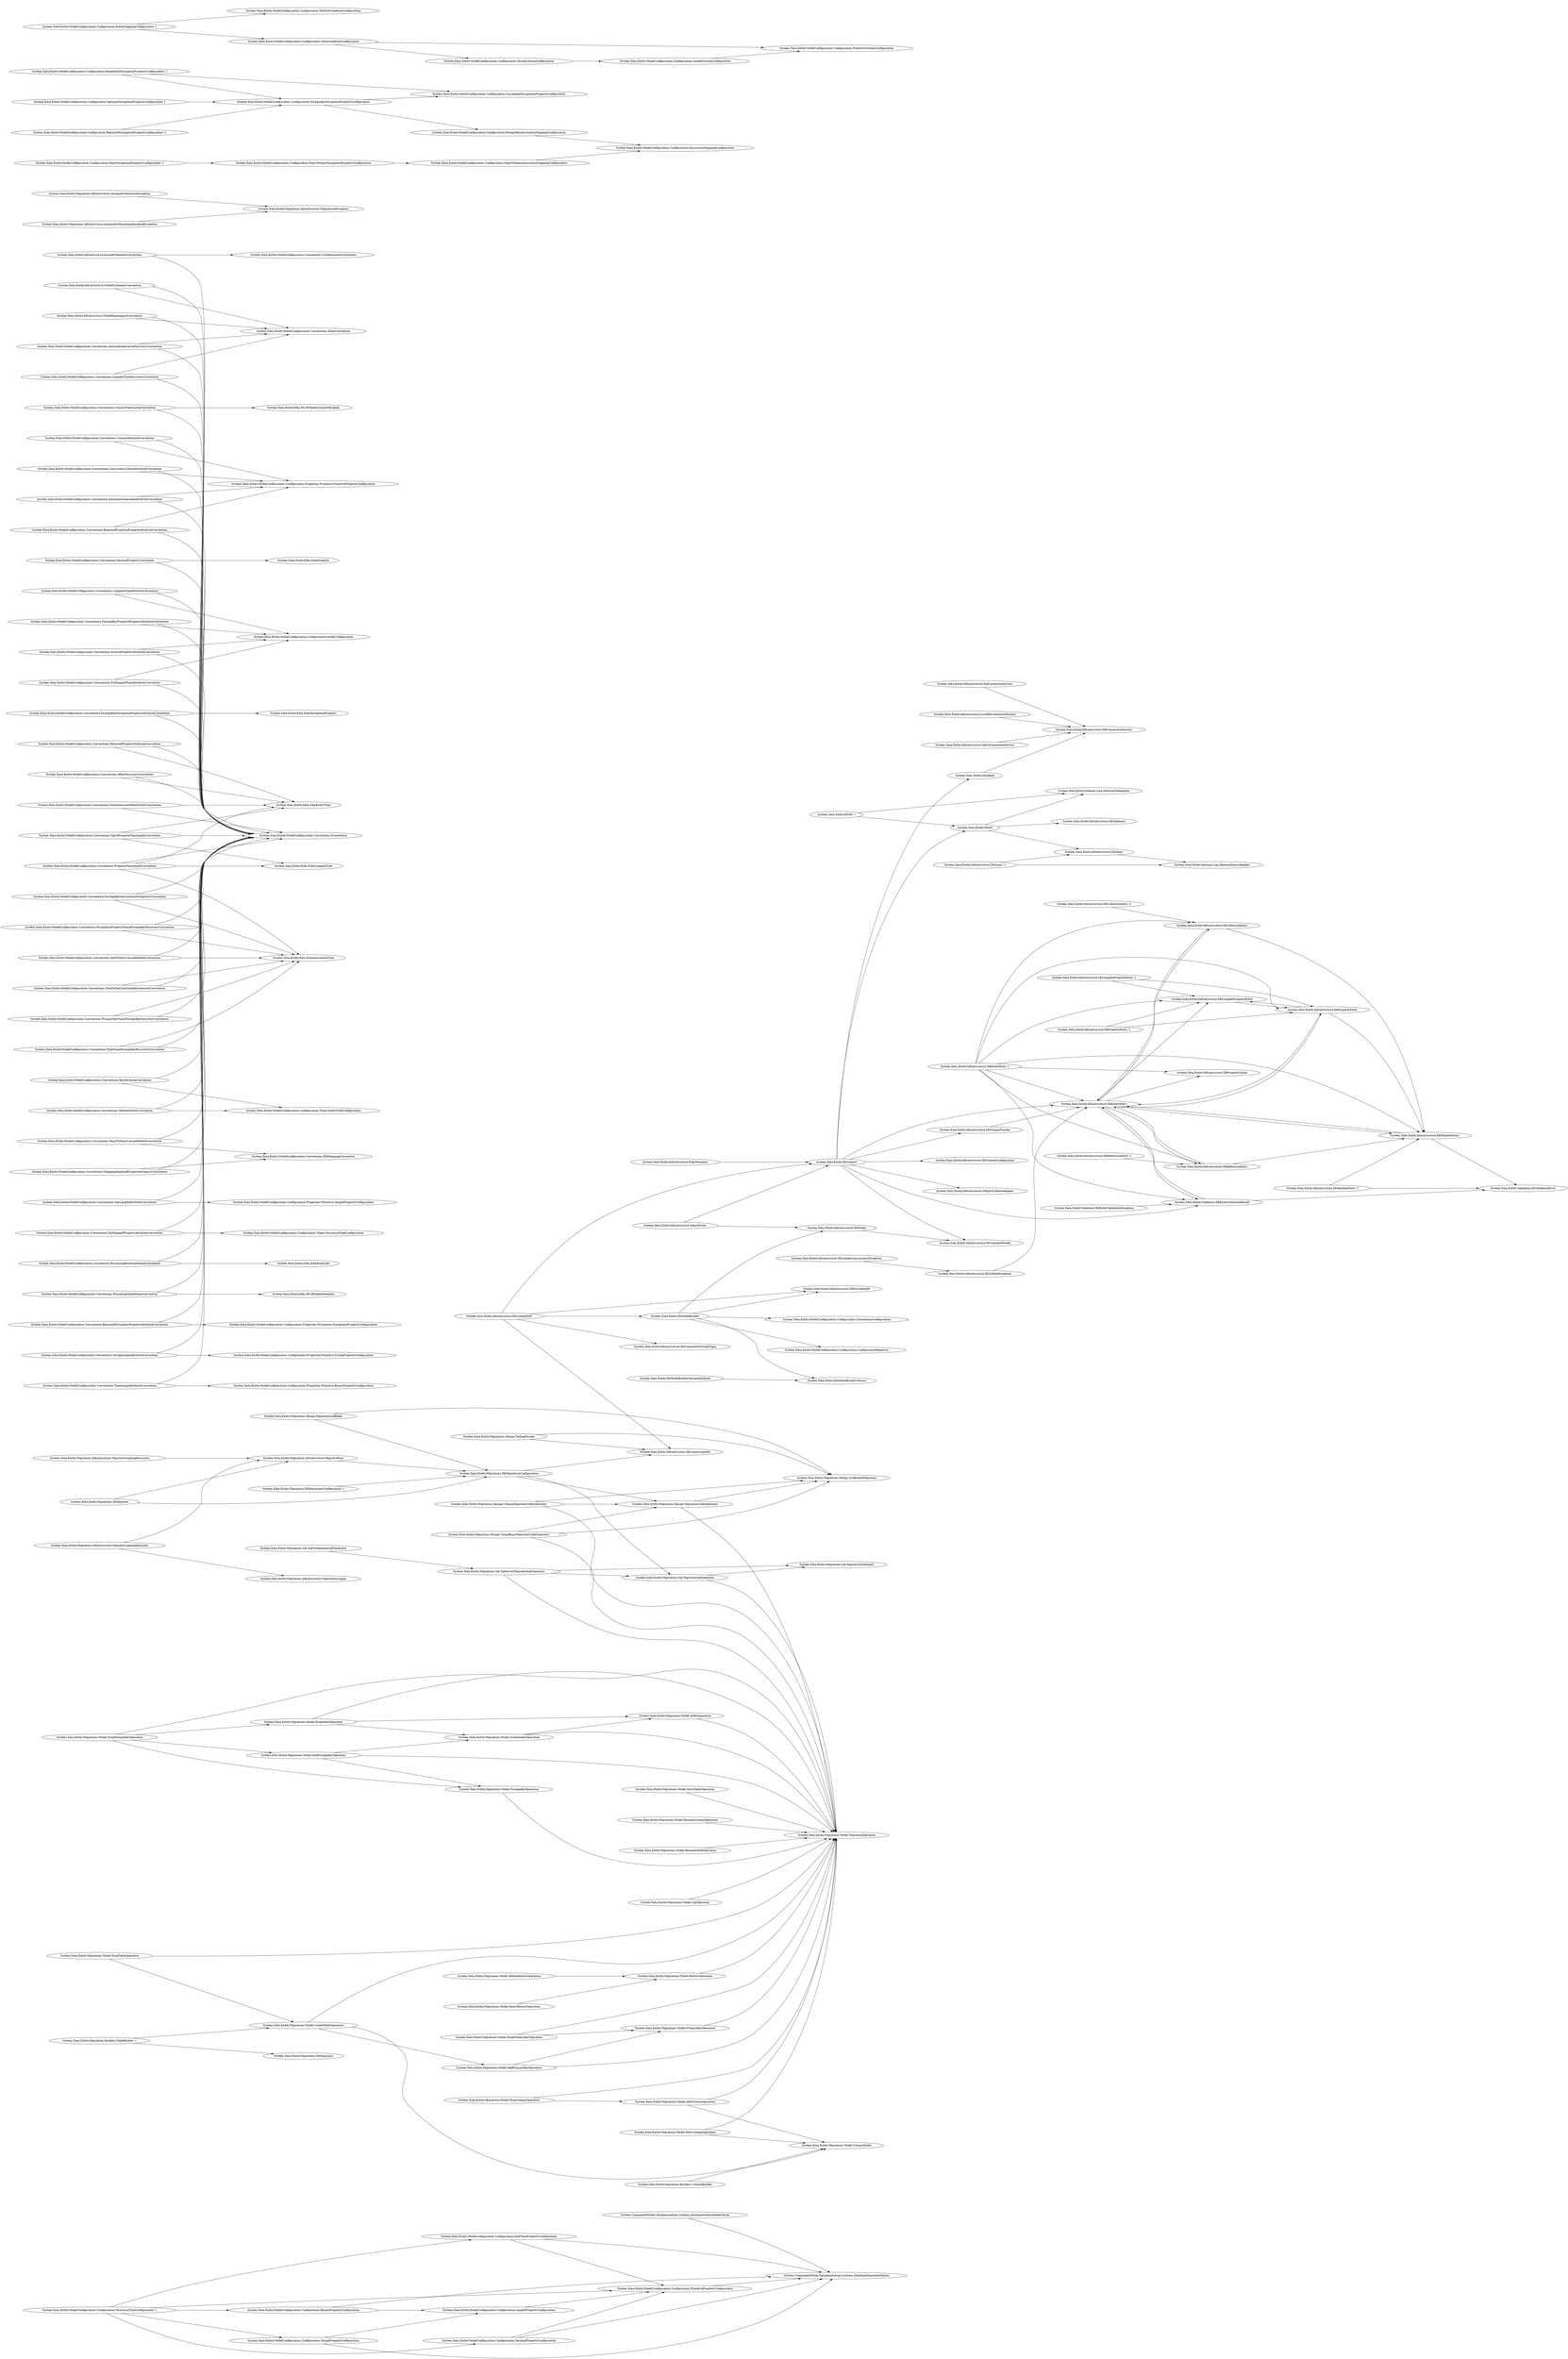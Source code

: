 digraph G {
    page="40,60"; 
    ratio=auto;
    rankdir=LR;
    fontsize=10;
   "System.ComponentModel.DataAnnotations.Schema.DatabaseGeneratedAttribute" -> { rank=none; "System.ComponentModel.DataAnnotations.Schema.DatabaseGeneratedOption" }
   "System.Data.Entity.Database" -> { rank=none; "System.Data.Entity.Infrastructure.IDbConnectionFactory" }
   "System.Data.Entity.DbContext" -> { rank=none; "System.Data.Entity.Database"; "System.Data.Entity.DbSet"; "System.Data.Entity.Infrastructure.DbChangeTracker"; "System.Data.Entity.Infrastructure.DbCompiledModel"; "System.Data.Entity.Infrastructure.DbContextConfiguration"; "System.Data.Entity.Infrastructure.DbEntityEntry"; "System.Data.Entity.Infrastructure.IObjectContextAdapter"; "System.Data.Entity.Validation.DbEntityValidationResult" }
   "System.Data.Entity.DbModelBuilder" -> { rank=none; "System.Data.Entity.DbModelBuilderVersion"; "System.Data.Entity.Infrastructure.DbModel"; "System.Data.Entity.Infrastructure.DbProviderInfo"; "System.Data.Entity.ModelConfiguration.Configuration.ConfigurationRegistrar"; "System.Data.Entity.ModelConfiguration.Configuration.ConventionsConfiguration" }
   "System.Data.Entity.DbModelBuilderVersionAttribute" -> { rank=none; "System.Data.Entity.DbModelBuilderVersion" }
   "System.Data.Entity.DbSet" -> { rank=none; "System.Data.Entity.Infrastructure.DbQuery"; "System.Data.Entity.Infrastructure.DbSqlQuery"; "System.Data.Entity.Internal.Linq.IInternalSetAdapter" }
   "System.Data.Entity.DbSet`1" -> { rank=none; "System.Data.Entity.DbSet"; "System.Data.Entity.Internal.Linq.IInternalSetAdapter" }
   "System.Data.Entity.Infrastructure.DbChangeTracker" -> { rank=none; "System.Data.Entity.Infrastructure.DbEntityEntry" }
   "System.Data.Entity.Infrastructure.DbCollectionEntry" -> { rank=none; "System.Data.Entity.Infrastructure.DbEntityEntry"; "System.Data.Entity.Infrastructure.DbMemberEntry" }
   "System.Data.Entity.Infrastructure.DbCollectionEntry`2" -> { rank=none; "System.Data.Entity.Infrastructure.DbCollectionEntry" }
   "System.Data.Entity.Infrastructure.DbComplexPropertyEntry" -> { rank=none; "System.Data.Entity.Infrastructure.DbPropertyEntry" }
   "System.Data.Entity.Infrastructure.DbComplexPropertyEntry`2" -> { rank=none; "System.Data.Entity.Infrastructure.DbComplexPropertyEntry"; "System.Data.Entity.Infrastructure.DbPropertyEntry" }
   "System.Data.Entity.Infrastructure.DbContextInfo" -> { rank=none; "System.Data.Entity.DbContext"; "System.Data.Entity.DbModelBuilder"; "System.Data.Entity.Infrastructure.DbConnectionInfo"; "System.Data.Entity.Infrastructure.DbConnectionStringOrigin"; "System.Data.Entity.Infrastructure.DbProviderInfo" }
   "System.Data.Entity.Infrastructure.DbEntityEntry" -> { rank=none; "System.Data.Entity.Infrastructure.DbCollectionEntry"; "System.Data.Entity.Infrastructure.DbComplexPropertyEntry"; "System.Data.Entity.Infrastructure.DbMemberEntry"; "System.Data.Entity.Infrastructure.DbPropertyEntry"; "System.Data.Entity.Infrastructure.DbPropertyValues"; "System.Data.Entity.Infrastructure.DbReferenceEntry"; "System.Data.Entity.Validation.DbEntityValidationResult" }
   "System.Data.Entity.Infrastructure.DbEntityEntry`1" -> { rank=none; "System.Data.Entity.Infrastructure.DbCollectionEntry"; "System.Data.Entity.Infrastructure.DbComplexPropertyEntry"; "System.Data.Entity.Infrastructure.DbEntityEntry"; "System.Data.Entity.Infrastructure.DbMemberEntry"; "System.Data.Entity.Infrastructure.DbPropertyEntry"; "System.Data.Entity.Infrastructure.DbPropertyValues"; "System.Data.Entity.Infrastructure.DbReferenceEntry"; "System.Data.Entity.Validation.DbEntityValidationResult" }
   "System.Data.Entity.Infrastructure.DbMemberEntry" -> { rank=none; "System.Data.Entity.Infrastructure.DbEntityEntry"; "System.Data.Entity.Validation.DbValidationError" }
   "System.Data.Entity.Infrastructure.DbMemberEntry`2" -> { rank=none; "System.Data.Entity.Infrastructure.DbMemberEntry"; "System.Data.Entity.Validation.DbValidationError" }
   "System.Data.Entity.Infrastructure.DbModel" -> { rank=none; "System.Data.Entity.Infrastructure.DbCompiledModel" }
   "System.Data.Entity.Infrastructure.DbPropertyEntry" -> { rank=none; "System.Data.Entity.Infrastructure.DbComplexPropertyEntry"; "System.Data.Entity.Infrastructure.DbEntityEntry"; "System.Data.Entity.Infrastructure.DbMemberEntry" }
   "System.Data.Entity.Infrastructure.DbPropertyEntry`2" -> { rank=none; "System.Data.Entity.Infrastructure.DbComplexPropertyEntry"; "System.Data.Entity.Infrastructure.DbPropertyEntry" }
   "System.Data.Entity.Infrastructure.DbQuery" -> { rank=none; "System.Data.Entity.Internal.Linq.IInternalQueryAdapter" }
   "System.Data.Entity.Infrastructure.DbQuery`1" -> { rank=none; "System.Data.Entity.Infrastructure.DbQuery"; "System.Data.Entity.Internal.Linq.IInternalQueryAdapter" }
   "System.Data.Entity.Infrastructure.DbReferenceEntry" -> { rank=none; "System.Data.Entity.Infrastructure.DbEntityEntry"; "System.Data.Entity.Infrastructure.DbMemberEntry" }
   "System.Data.Entity.Infrastructure.DbReferenceEntry`2" -> { rank=none; "System.Data.Entity.Infrastructure.DbReferenceEntry" }
   "System.Data.Entity.Infrastructure.DbUpdateConcurrencyException" -> { rank=none; "System.Data.Entity.Infrastructure.DbUpdateException" }
   "System.Data.Entity.Infrastructure.DbUpdateException" -> { rank=none; "System.Data.Entity.Infrastructure.DbEntityEntry" }
   "System.Data.Entity.Infrastructure.EdmMetadata" -> { rank=none; "System.Data.Entity.DbContext" }
   "System.Data.Entity.Infrastructure.EdmxWriter" -> { rank=none; "System.Data.Entity.DbContext"; "System.Data.Entity.Infrastructure.DbModel" }
   "System.Data.Entity.Infrastructure.IncludeMetadataConvention" -> { rank=none; "System.Data.Entity.ModelConfiguration.Conventions.IConfigurationConvention"; "System.Data.Entity.ModelConfiguration.Conventions.IConvention" }
   "System.Data.Entity.Infrastructure.LocalDbConnectionFactory" -> { rank=none; "System.Data.Entity.Infrastructure.IDbConnectionFactory" }
   "System.Data.Entity.Infrastructure.ModelContainerConvention" -> { rank=none; "System.Data.Entity.ModelConfiguration.Conventions.IConvention"; "System.Data.Entity.ModelConfiguration.Conventions.IEdmConvention" }
   "System.Data.Entity.Infrastructure.ModelNamespaceConvention" -> { rank=none; "System.Data.Entity.ModelConfiguration.Conventions.IConvention"; "System.Data.Entity.ModelConfiguration.Conventions.IEdmConvention" }
   "System.Data.Entity.Infrastructure.SqlCeConnectionFactory" -> { rank=none; "System.Data.Entity.Infrastructure.IDbConnectionFactory" }
   "System.Data.Entity.Infrastructure.SqlConnectionFactory" -> { rank=none; "System.Data.Entity.Infrastructure.IDbConnectionFactory" }
   "System.Data.Entity.Migrations.Builders.ColumnBuilder" -> { rank=none; "System.Data.Entity.Migrations.Model.ColumnModel" }
   "System.Data.Entity.Migrations.Builders.TableBuilder`1" -> { rank=none; "System.Data.Entity.Migrations.DbMigration"; "System.Data.Entity.Migrations.Model.CreateTableOperation" }
   "System.Data.Entity.Migrations.DbMigrationsConfiguration" -> { rank=none; "System.Data.Entity.Infrastructure.DbConnectionInfo"; "System.Data.Entity.Migrations.Design.MigrationCodeGenerator"; "System.Data.Entity.Migrations.Sql.MigrationSqlGenerator" }
   "System.Data.Entity.Migrations.DbMigrationsConfiguration`1" -> { rank=none; "System.Data.Entity.Migrations.DbMigrationsConfiguration" }
   "System.Data.Entity.Migrations.DbMigrator" -> { rank=none; "System.Data.Entity.Migrations.DbMigrationsConfiguration"; "System.Data.Entity.Migrations.Infrastructure.MigratorBase" }
   "System.Data.Entity.Migrations.Design.CSharpMigrationCodeGenerator" -> { rank=none; "System.Data.Entity.Migrations.Design.MigrationCodeGenerator"; "System.Data.Entity.Migrations.Design.ScaffoldedMigration"; "System.Data.Entity.Migrations.Model.MigrationOperation" }
   "System.Data.Entity.Migrations.Design.MigrationCodeGenerator" -> { rank=none; "System.Data.Entity.Migrations.Design.ScaffoldedMigration"; "System.Data.Entity.Migrations.Model.MigrationOperation" }
   "System.Data.Entity.Migrations.Design.MigrationScaffolder" -> { rank=none; "System.Data.Entity.Migrations.DbMigrationsConfiguration"; "System.Data.Entity.Migrations.Design.ScaffoldedMigration" }
   "System.Data.Entity.Migrations.Design.ToolingFacade" -> { rank=none; "System.Data.Entity.Infrastructure.DbConnectionInfo"; "System.Data.Entity.Migrations.Design.ScaffoldedMigration" }
   "System.Data.Entity.Migrations.Design.VisualBasicMigrationCodeGenerator" -> { rank=none; "System.Data.Entity.Migrations.Design.MigrationCodeGenerator"; "System.Data.Entity.Migrations.Design.ScaffoldedMigration"; "System.Data.Entity.Migrations.Model.MigrationOperation" }
   "System.Data.Entity.Migrations.Infrastructure.AutomaticDataLossException" -> { rank=none; "System.Data.Entity.Migrations.Infrastructure.MigrationsException" }
   "System.Data.Entity.Migrations.Infrastructure.AutomaticMigrationsDisabledException" -> { rank=none; "System.Data.Entity.Migrations.Infrastructure.MigrationsException" }
   "System.Data.Entity.Migrations.Infrastructure.MigratorBase" -> { rank=none; "System.Data.Entity.Migrations.DbMigrationsConfiguration" }
   "System.Data.Entity.Migrations.Infrastructure.MigratorLoggingDecorator" -> { rank=none; "System.Data.Entity.Migrations.Infrastructure.MigrationsLogger"; "System.Data.Entity.Migrations.Infrastructure.MigratorBase" }
   "System.Data.Entity.Migrations.Infrastructure.MigratorScriptingDecorator" -> { rank=none; "System.Data.Entity.Migrations.Infrastructure.MigratorBase" }
   "System.Data.Entity.Migrations.Model.AddColumnOperation" -> { rank=none; "System.Data.Entity.Migrations.Model.ColumnModel"; "System.Data.Entity.Migrations.Model.MigrationOperation" }
   "System.Data.Entity.Migrations.Model.AddForeignKeyOperation" -> { rank=none; "System.Data.Entity.Migrations.Model.CreateIndexOperation"; "System.Data.Entity.Migrations.Model.ForeignKeyOperation"; "System.Data.Entity.Migrations.Model.MigrationOperation" }
   "System.Data.Entity.Migrations.Model.AddPrimaryKeyOperation" -> { rank=none; "System.Data.Entity.Migrations.Model.MigrationOperation"; "System.Data.Entity.Migrations.Model.PrimaryKeyOperation" }
   "System.Data.Entity.Migrations.Model.AlterColumnOperation" -> { rank=none; "System.Data.Entity.Migrations.Model.ColumnModel"; "System.Data.Entity.Migrations.Model.MigrationOperation" }
   "System.Data.Entity.Migrations.Model.CreateIndexOperation" -> { rank=none; "System.Data.Entity.Migrations.Model.IndexOperation"; "System.Data.Entity.Migrations.Model.MigrationOperation" }
   "System.Data.Entity.Migrations.Model.CreateTableOperation" -> { rank=none; "System.Data.Entity.Migrations.Model.AddPrimaryKeyOperation"; "System.Data.Entity.Migrations.Model.ColumnModel"; "System.Data.Entity.Migrations.Model.MigrationOperation" }
   "System.Data.Entity.Migrations.Model.DeleteHistoryOperation" -> { rank=none; "System.Data.Entity.Migrations.Model.HistoryOperation" }
   "System.Data.Entity.Migrations.Model.DropColumnOperation" -> { rank=none; "System.Data.Entity.Migrations.Model.AddColumnOperation"; "System.Data.Entity.Migrations.Model.MigrationOperation" }
   "System.Data.Entity.Migrations.Model.DropForeignKeyOperation" -> { rank=none; "System.Data.Entity.Migrations.Model.AddForeignKeyOperation"; "System.Data.Entity.Migrations.Model.DropIndexOperation"; "System.Data.Entity.Migrations.Model.ForeignKeyOperation"; "System.Data.Entity.Migrations.Model.MigrationOperation" }
   "System.Data.Entity.Migrations.Model.DropIndexOperation" -> { rank=none; "System.Data.Entity.Migrations.Model.CreateIndexOperation"; "System.Data.Entity.Migrations.Model.IndexOperation"; "System.Data.Entity.Migrations.Model.MigrationOperation" }
   "System.Data.Entity.Migrations.Model.DropPrimaryKeyOperation" -> { rank=none; "System.Data.Entity.Migrations.Model.MigrationOperation"; "System.Data.Entity.Migrations.Model.PrimaryKeyOperation" }
   "System.Data.Entity.Migrations.Model.DropTableOperation" -> { rank=none; "System.Data.Entity.Migrations.Model.CreateTableOperation"; "System.Data.Entity.Migrations.Model.MigrationOperation" }
   "System.Data.Entity.Migrations.Model.ForeignKeyOperation" -> { rank=none; "System.Data.Entity.Migrations.Model.MigrationOperation" }
   "System.Data.Entity.Migrations.Model.HistoryOperation" -> { rank=none; "System.Data.Entity.Migrations.Model.MigrationOperation" }
   "System.Data.Entity.Migrations.Model.IndexOperation" -> { rank=none; "System.Data.Entity.Migrations.Model.MigrationOperation" }
   "System.Data.Entity.Migrations.Model.InsertHistoryOperation" -> { rank=none; "System.Data.Entity.Migrations.Model.HistoryOperation" }
   "System.Data.Entity.Migrations.Model.MoveTableOperation" -> { rank=none; "System.Data.Entity.Migrations.Model.MigrationOperation" }
   "System.Data.Entity.Migrations.Model.PrimaryKeyOperation" -> { rank=none; "System.Data.Entity.Migrations.Model.MigrationOperation" }
   "System.Data.Entity.Migrations.Model.RenameColumnOperation" -> { rank=none; "System.Data.Entity.Migrations.Model.MigrationOperation" }
   "System.Data.Entity.Migrations.Model.RenameTableOperation" -> { rank=none; "System.Data.Entity.Migrations.Model.MigrationOperation" }
   "System.Data.Entity.Migrations.Model.SqlOperation" -> { rank=none; "System.Data.Entity.Migrations.Model.MigrationOperation" }
   "System.Data.Entity.Migrations.Sql.MigrationSqlGenerator" -> { rank=none; "System.Data.Entity.Migrations.Model.MigrationOperation"; "System.Data.Entity.Migrations.Sql.MigrationStatement" }
   "System.Data.Entity.Migrations.Sql.SqlCeMigrationSqlGenerator" -> { rank=none; "System.Data.Entity.Migrations.Sql.SqlServerMigrationSqlGenerator" }
   "System.Data.Entity.Migrations.Sql.SqlServerMigrationSqlGenerator" -> { rank=none; "System.Data.Entity.Migrations.Model.MigrationOperation"; "System.Data.Entity.Migrations.Sql.MigrationSqlGenerator"; "System.Data.Entity.Migrations.Sql.MigrationStatement" }
   "System.Data.Entity.ModelConfiguration.Configuration.BinaryPropertyConfiguration" -> { rank=none; "System.ComponentModel.DataAnnotations.Schema.DatabaseGeneratedOption"; "System.Data.Entity.ModelConfiguration.Configuration.LengthPropertyConfiguration" }
   "System.Data.Entity.ModelConfiguration.Configuration.DateTimePropertyConfiguration" -> { rank=none; "System.ComponentModel.DataAnnotations.Schema.DatabaseGeneratedOption"; "System.Data.Entity.ModelConfiguration.Configuration.PrimitivePropertyConfiguration" }
   "System.Data.Entity.ModelConfiguration.Configuration.DecimalPropertyConfiguration" -> { rank=none; "System.ComponentModel.DataAnnotations.Schema.DatabaseGeneratedOption"; "System.Data.Entity.ModelConfiguration.Configuration.PrimitivePropertyConfiguration" }
   "System.Data.Entity.ModelConfiguration.Configuration.DependentNavigationPropertyConfiguration`1" -> { rank=none; "System.Data.Entity.ModelConfiguration.Configuration.CascadableNavigationPropertyConfiguration"; "System.Data.Entity.ModelConfiguration.Configuration.ForeignKeyNavigationPropertyConfiguration" }
   "System.Data.Entity.ModelConfiguration.Configuration.EntityMappingConfiguration`1" -> { rank=none; "System.Data.Entity.ModelConfiguration.Configuration.NotNullConditionConfiguration"; "System.Data.Entity.ModelConfiguration.Configuration.ValueConditionConfiguration" }
   "System.Data.Entity.ModelConfiguration.Configuration.ForeignKeyAssociationMappingConfiguration" -> { rank=none; "System.Data.Entity.ModelConfiguration.Configuration.AssociationMappingConfiguration" }
   "System.Data.Entity.ModelConfiguration.Configuration.ForeignKeyNavigationPropertyConfiguration" -> { rank=none; "System.Data.Entity.ModelConfiguration.Configuration.CascadableNavigationPropertyConfiguration"; "System.Data.Entity.ModelConfiguration.Configuration.ForeignKeyAssociationMappingConfiguration" }
   "System.Data.Entity.ModelConfiguration.Configuration.LengthColumnConfiguration" -> { rank=none; "System.Data.Entity.ModelConfiguration.Configuration.PrimitiveColumnConfiguration" }
   "System.Data.Entity.ModelConfiguration.Configuration.LengthPropertyConfiguration" -> { rank=none; "System.Data.Entity.ModelConfiguration.Configuration.PrimitivePropertyConfiguration" }
   "System.Data.Entity.ModelConfiguration.Configuration.ManyNavigationPropertyConfiguration`2" -> { rank=none; "System.Data.Entity.ModelConfiguration.Configuration.ManyToManyNavigationPropertyConfiguration" }
   "System.Data.Entity.ModelConfiguration.Configuration.ManyToManyAssociationMappingConfiguration" -> { rank=none; "System.Data.Entity.ModelConfiguration.Configuration.AssociationMappingConfiguration" }
   "System.Data.Entity.ModelConfiguration.Configuration.ManyToManyNavigationPropertyConfiguration" -> { rank=none; "System.Data.Entity.ModelConfiguration.Configuration.ManyToManyAssociationMappingConfiguration" }
   "System.Data.Entity.ModelConfiguration.Configuration.OptionalNavigationPropertyConfiguration`2" -> { rank=none; "System.Data.Entity.ModelConfiguration.Configuration.ForeignKeyNavigationPropertyConfiguration" }
   "System.Data.Entity.ModelConfiguration.Configuration.PrimitivePropertyConfiguration" -> { rank=none; "System.ComponentModel.DataAnnotations.Schema.DatabaseGeneratedOption" }
   "System.Data.Entity.ModelConfiguration.Configuration.RequiredNavigationPropertyConfiguration`2" -> { rank=none; "System.Data.Entity.ModelConfiguration.Configuration.ForeignKeyNavigationPropertyConfiguration" }
   "System.Data.Entity.ModelConfiguration.Configuration.StringColumnConfiguration" -> { rank=none; "System.Data.Entity.ModelConfiguration.Configuration.LengthColumnConfiguration" }
   "System.Data.Entity.ModelConfiguration.Configuration.StringPropertyConfiguration" -> { rank=none; "System.ComponentModel.DataAnnotations.Schema.DatabaseGeneratedOption"; "System.Data.Entity.ModelConfiguration.Configuration.LengthPropertyConfiguration" }
   "System.Data.Entity.ModelConfiguration.Configuration.StructuralTypeConfiguration`1" -> { rank=none; "System.Data.Entity.ModelConfiguration.Configuration.BinaryPropertyConfiguration"; "System.Data.Entity.ModelConfiguration.Configuration.DateTimePropertyConfiguration"; "System.Data.Entity.ModelConfiguration.Configuration.DecimalPropertyConfiguration"; "System.Data.Entity.ModelConfiguration.Configuration.PrimitivePropertyConfiguration"; "System.Data.Entity.ModelConfiguration.Configuration.StringPropertyConfiguration" }
   "System.Data.Entity.ModelConfiguration.Configuration.ValueConditionConfiguration" -> { rank=none; "System.Data.Entity.ModelConfiguration.Configuration.PrimitiveColumnConfiguration"; "System.Data.Entity.ModelConfiguration.Configuration.StringColumnConfiguration" }
   "System.Data.Entity.ModelConfiguration.Conventions.AssociationInverseDiscoveryConvention" -> { rank=none; "System.Data.Entity.ModelConfiguration.Conventions.IConvention"; "System.Data.Entity.ModelConfiguration.Conventions.IEdmConvention" }
   "System.Data.Entity.ModelConfiguration.Conventions.ColumnAttributeConvention" -> { rank=none; "System.Data.Entity.ModelConfiguration.Configuration.Properties.Primitive.PrimitivePropertyConfiguration"; "System.Data.Entity.ModelConfiguration.Conventions.IConvention" }
   "System.Data.Entity.ModelConfiguration.Conventions.ColumnTypeCasingConvention" -> { rank=none; "System.Data.Entity.Edm.Db.DbTableColumnMetadata"; "System.Data.Entity.ModelConfiguration.Conventions.IConvention" }
   "System.Data.Entity.ModelConfiguration.Conventions.ComplexTypeAttributeConvention" -> { rank=none; "System.Data.Entity.ModelConfiguration.Configuration.ModelConfiguration"; "System.Data.Entity.ModelConfiguration.Conventions.IConvention" }
   "System.Data.Entity.ModelConfiguration.Conventions.ComplexTypeDiscoveryConvention" -> { rank=none; "System.Data.Entity.ModelConfiguration.Conventions.IConvention"; "System.Data.Entity.ModelConfiguration.Conventions.IEdmConvention" }
   "System.Data.Entity.ModelConfiguration.Conventions.ConcurrencyCheckAttributeConvention" -> { rank=none; "System.Data.Entity.ModelConfiguration.Configuration.Properties.Primitive.PrimitivePropertyConfiguration"; "System.Data.Entity.ModelConfiguration.Conventions.IConvention" }
   "System.Data.Entity.ModelConfiguration.Conventions.DatabaseGeneratedAttributeConvention" -> { rank=none; "System.Data.Entity.ModelConfiguration.Configuration.Properties.Primitive.PrimitivePropertyConfiguration"; "System.Data.Entity.ModelConfiguration.Conventions.IConvention" }
   "System.Data.Entity.ModelConfiguration.Conventions.DecimalPropertyConvention" -> { rank=none; "System.Data.Entity.Edm.EdmProperty"; "System.Data.Entity.ModelConfiguration.Conventions.IConvention" }
   "System.Data.Entity.ModelConfiguration.Conventions.DeclaredPropertyOrderingConvention" -> { rank=none; "System.Data.Entity.Edm.EdmEntityType"; "System.Data.Entity.ModelConfiguration.Conventions.IConvention" }
   "System.Data.Entity.ModelConfiguration.Conventions.ForeignKeyAssociationMultiplicityConvention" -> { rank=none; "System.Data.Entity.Edm.EdmAssociationType"; "System.Data.Entity.ModelConfiguration.Conventions.IConvention" }
   "System.Data.Entity.ModelConfiguration.Conventions.ForeignKeyNavigationPropertyAttributeConvention" -> { rank=none; "System.Data.Entity.Edm.EdmNavigationProperty"; "System.Data.Entity.ModelConfiguration.Conventions.IConvention" }
   "System.Data.Entity.ModelConfiguration.Conventions.ForeignKeyPrimitivePropertyAttributeConvention" -> { rank=none; "System.Data.Entity.ModelConfiguration.Configuration.ModelConfiguration"; "System.Data.Entity.ModelConfiguration.Conventions.IConvention" }
   "System.Data.Entity.ModelConfiguration.Conventions.IdKeyDiscoveryConvention" -> { rank=none; "System.Data.Entity.Edm.EdmEntityType"; "System.Data.Entity.ModelConfiguration.Conventions.IConvention" }
   "System.Data.Entity.ModelConfiguration.Conventions.InversePropertyAttributeConvention" -> { rank=none; "System.Data.Entity.ModelConfiguration.Configuration.ModelConfiguration"; "System.Data.Entity.ModelConfiguration.Conventions.IConvention" }
   "System.Data.Entity.ModelConfiguration.Conventions.KeyAttributeConvention" -> { rank=none; "System.Data.Entity.ModelConfiguration.Configuration.Types.EntityTypeConfiguration"; "System.Data.Entity.ModelConfiguration.Conventions.IConvention" }
   "System.Data.Entity.ModelConfiguration.Conventions.ManyToManyCascadeDeleteConvention" -> { rank=none; "System.Data.Entity.ModelConfiguration.Conventions.IConvention"; "System.Data.Entity.ModelConfiguration.Conventions.IDbMappingConvention" }
   "System.Data.Entity.ModelConfiguration.Conventions.MappingInheritedPropertiesSupportConvention" -> { rank=none; "System.Data.Entity.ModelConfiguration.Conventions.IConvention"; "System.Data.Entity.ModelConfiguration.Conventions.IDbMappingConvention" }
   "System.Data.Entity.ModelConfiguration.Conventions.MaxLengthAttributeConvention" -> { rank=none; "System.Data.Entity.ModelConfiguration.Configuration.Properties.Primitive.LengthPropertyConfiguration"; "System.Data.Entity.ModelConfiguration.Conventions.IConvention" }
   "System.Data.Entity.ModelConfiguration.Conventions.NavigationPropertyNameForeignKeyDiscoveryConvention" -> { rank=none; "System.Data.Entity.Edm.EdmAssociationType"; "System.Data.Entity.ModelConfiguration.Conventions.IConvention" }
   "System.Data.Entity.ModelConfiguration.Conventions.NotMappedPropertyAttributeConvention" -> { rank=none; "System.Data.Entity.ModelConfiguration.Configuration.Types.StructuralTypeConfiguration"; "System.Data.Entity.ModelConfiguration.Conventions.IConvention" }
   "System.Data.Entity.ModelConfiguration.Conventions.NotMappedTypeAttributeConvention" -> { rank=none; "System.Data.Entity.ModelConfiguration.Configuration.ModelConfiguration"; "System.Data.Entity.ModelConfiguration.Conventions.IConvention" }
   "System.Data.Entity.ModelConfiguration.Conventions.OneToManyCascadeDeleteConvention" -> { rank=none; "System.Data.Entity.Edm.EdmAssociationType"; "System.Data.Entity.ModelConfiguration.Conventions.IConvention" }
   "System.Data.Entity.ModelConfiguration.Conventions.OneToOneConstraintIntroductionConvention" -> { rank=none; "System.Data.Entity.Edm.EdmAssociationType"; "System.Data.Entity.ModelConfiguration.Conventions.IConvention" }
   "System.Data.Entity.ModelConfiguration.Conventions.PluralizingEntitySetNameConvention" -> { rank=none; "System.Data.Entity.Edm.EdmEntitySet"; "System.Data.Entity.ModelConfiguration.Conventions.IConvention" }
   "System.Data.Entity.ModelConfiguration.Conventions.PluralizingTableNameConvention" -> { rank=none; "System.Data.Entity.Edm.Db.DbTableMetadata"; "System.Data.Entity.ModelConfiguration.Conventions.IConvention" }
   "System.Data.Entity.ModelConfiguration.Conventions.PrimaryKeyNameForeignKeyDiscoveryConvention" -> { rank=none; "System.Data.Entity.Edm.EdmAssociationType"; "System.Data.Entity.ModelConfiguration.Conventions.IConvention" }
   "System.Data.Entity.ModelConfiguration.Conventions.PropertyMaxLengthConvention" -> { rank=none; "System.Data.Entity.Edm.EdmAssociationType"; "System.Data.Entity.Edm.EdmComplexType"; "System.Data.Entity.Edm.EdmEntityType"; "System.Data.Entity.ModelConfiguration.Conventions.IConvention" }
   "System.Data.Entity.ModelConfiguration.Conventions.RequiredNavigationPropertyAttributeConvention" -> { rank=none; "System.Data.Entity.ModelConfiguration.Configuration.Properties.Navigation.NavigationPropertyConfiguration"; "System.Data.Entity.ModelConfiguration.Conventions.IConvention" }
   "System.Data.Entity.ModelConfiguration.Conventions.RequiredPrimitivePropertyAttributeConvention" -> { rank=none; "System.Data.Entity.ModelConfiguration.Configuration.Properties.Primitive.PrimitivePropertyConfiguration"; "System.Data.Entity.ModelConfiguration.Conventions.IConvention" }
   "System.Data.Entity.ModelConfiguration.Conventions.SqlCePropertyMaxLengthConvention" -> { rank=none; "System.Data.Entity.Edm.EdmComplexType"; "System.Data.Entity.Edm.EdmEntityType"; "System.Data.Entity.ModelConfiguration.Conventions.IConvention" }
   "System.Data.Entity.ModelConfiguration.Conventions.StoreGeneratedIdentityKeyConvention" -> { rank=none; "System.Data.Entity.Edm.EdmEntityType"; "System.Data.Entity.ModelConfiguration.Conventions.IConvention" }
   "System.Data.Entity.ModelConfiguration.Conventions.StringLengthAttributeConvention" -> { rank=none; "System.Data.Entity.ModelConfiguration.Configuration.Properties.Primitive.StringPropertyConfiguration"; "System.Data.Entity.ModelConfiguration.Conventions.IConvention" }
   "System.Data.Entity.ModelConfiguration.Conventions.TableAttributeConvention" -> { rank=none; "System.Data.Entity.ModelConfiguration.Configuration.Types.EntityTypeConfiguration"; "System.Data.Entity.ModelConfiguration.Conventions.IConvention" }
   "System.Data.Entity.ModelConfiguration.Conventions.TimestampAttributeConvention" -> { rank=none; "System.Data.Entity.ModelConfiguration.Configuration.Properties.Primitive.BinaryPropertyConfiguration"; "System.Data.Entity.ModelConfiguration.Conventions.IConvention" }
   "System.Data.Entity.ModelConfiguration.Conventions.TypeNameForeignKeyDiscoveryConvention" -> { rank=none; "System.Data.Entity.Edm.EdmAssociationType"; "System.Data.Entity.ModelConfiguration.Conventions.IConvention" }
   "System.Data.Entity.Validation.DbEntityValidationException" -> { rank=none; "System.Data.Entity.Validation.DbEntityValidationResult" }
   "System.Data.Entity.Validation.DbEntityValidationResult" -> { rank=none; "System.Data.Entity.Infrastructure.DbEntityEntry"; "System.Data.Entity.Validation.DbValidationError" }
   }
